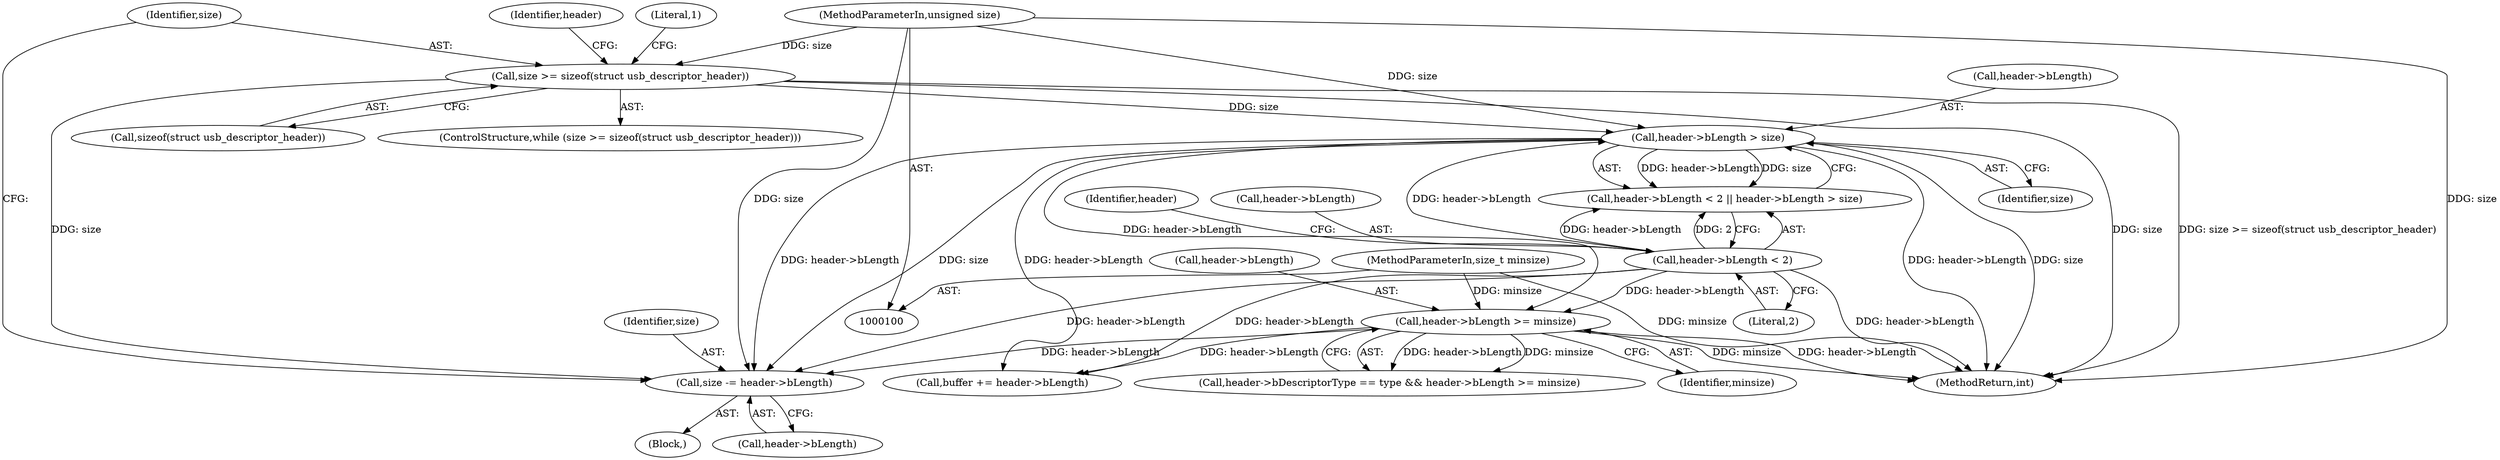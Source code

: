 digraph "0_linux_704620afc70cf47abb9d6a1a57f3825d2bca49cf_0@pointer" {
"1000159" [label="(Call,size -= header->bLength)"];
"1000126" [label="(Call,header->bLength > size)"];
"1000121" [label="(Call,header->bLength < 2)"];
"1000109" [label="(Call,size >= sizeof(struct usb_descriptor_header))"];
"1000102" [label="(MethodParameterIn,unsigned size)"];
"1000142" [label="(Call,header->bLength >= minsize)"];
"1000105" [label="(MethodParameterIn,size_t minsize)"];
"1000105" [label="(MethodParameterIn,size_t minsize)"];
"1000130" [label="(Identifier,size)"];
"1000113" [label="(Block,)"];
"1000146" [label="(Identifier,minsize)"];
"1000142" [label="(Call,header->bLength >= minsize)"];
"1000115" [label="(Identifier,header)"];
"1000161" [label="(Call,header->bLength)"];
"1000122" [label="(Call,header->bLength)"];
"1000136" [label="(Call,header->bDescriptorType == type && header->bLength >= minsize)"];
"1000143" [label="(Call,header->bLength)"];
"1000166" [label="(Literal,1)"];
"1000126" [label="(Call,header->bLength > size)"];
"1000127" [label="(Call,header->bLength)"];
"1000159" [label="(Call,size -= header->bLength)"];
"1000167" [label="(MethodReturn,int)"];
"1000125" [label="(Literal,2)"];
"1000111" [label="(Call,sizeof(struct usb_descriptor_header))"];
"1000108" [label="(ControlStructure,while (size >= sizeof(struct usb_descriptor_header)))"];
"1000109" [label="(Call,size >= sizeof(struct usb_descriptor_header))"];
"1000128" [label="(Identifier,header)"];
"1000120" [label="(Call,header->bLength < 2 || header->bLength > size)"];
"1000110" [label="(Identifier,size)"];
"1000154" [label="(Call,buffer += header->bLength)"];
"1000160" [label="(Identifier,size)"];
"1000121" [label="(Call,header->bLength < 2)"];
"1000102" [label="(MethodParameterIn,unsigned size)"];
"1000159" -> "1000113"  [label="AST: "];
"1000159" -> "1000161"  [label="CFG: "];
"1000160" -> "1000159"  [label="AST: "];
"1000161" -> "1000159"  [label="AST: "];
"1000110" -> "1000159"  [label="CFG: "];
"1000126" -> "1000159"  [label="DDG: header->bLength"];
"1000126" -> "1000159"  [label="DDG: size"];
"1000142" -> "1000159"  [label="DDG: header->bLength"];
"1000121" -> "1000159"  [label="DDG: header->bLength"];
"1000109" -> "1000159"  [label="DDG: size"];
"1000102" -> "1000159"  [label="DDG: size"];
"1000126" -> "1000120"  [label="AST: "];
"1000126" -> "1000130"  [label="CFG: "];
"1000127" -> "1000126"  [label="AST: "];
"1000130" -> "1000126"  [label="AST: "];
"1000120" -> "1000126"  [label="CFG: "];
"1000126" -> "1000167"  [label="DDG: header->bLength"];
"1000126" -> "1000167"  [label="DDG: size"];
"1000126" -> "1000120"  [label="DDG: header->bLength"];
"1000126" -> "1000120"  [label="DDG: size"];
"1000121" -> "1000126"  [label="DDG: header->bLength"];
"1000109" -> "1000126"  [label="DDG: size"];
"1000102" -> "1000126"  [label="DDG: size"];
"1000126" -> "1000142"  [label="DDG: header->bLength"];
"1000126" -> "1000154"  [label="DDG: header->bLength"];
"1000121" -> "1000120"  [label="AST: "];
"1000121" -> "1000125"  [label="CFG: "];
"1000122" -> "1000121"  [label="AST: "];
"1000125" -> "1000121"  [label="AST: "];
"1000128" -> "1000121"  [label="CFG: "];
"1000120" -> "1000121"  [label="CFG: "];
"1000121" -> "1000167"  [label="DDG: header->bLength"];
"1000121" -> "1000120"  [label="DDG: header->bLength"];
"1000121" -> "1000120"  [label="DDG: 2"];
"1000121" -> "1000142"  [label="DDG: header->bLength"];
"1000121" -> "1000154"  [label="DDG: header->bLength"];
"1000109" -> "1000108"  [label="AST: "];
"1000109" -> "1000111"  [label="CFG: "];
"1000110" -> "1000109"  [label="AST: "];
"1000111" -> "1000109"  [label="AST: "];
"1000115" -> "1000109"  [label="CFG: "];
"1000166" -> "1000109"  [label="CFG: "];
"1000109" -> "1000167"  [label="DDG: size"];
"1000109" -> "1000167"  [label="DDG: size >= sizeof(struct usb_descriptor_header)"];
"1000102" -> "1000109"  [label="DDG: size"];
"1000102" -> "1000100"  [label="AST: "];
"1000102" -> "1000167"  [label="DDG: size"];
"1000142" -> "1000136"  [label="AST: "];
"1000142" -> "1000146"  [label="CFG: "];
"1000143" -> "1000142"  [label="AST: "];
"1000146" -> "1000142"  [label="AST: "];
"1000136" -> "1000142"  [label="CFG: "];
"1000142" -> "1000167"  [label="DDG: minsize"];
"1000142" -> "1000167"  [label="DDG: header->bLength"];
"1000142" -> "1000136"  [label="DDG: header->bLength"];
"1000142" -> "1000136"  [label="DDG: minsize"];
"1000105" -> "1000142"  [label="DDG: minsize"];
"1000142" -> "1000154"  [label="DDG: header->bLength"];
"1000105" -> "1000100"  [label="AST: "];
"1000105" -> "1000167"  [label="DDG: minsize"];
}
